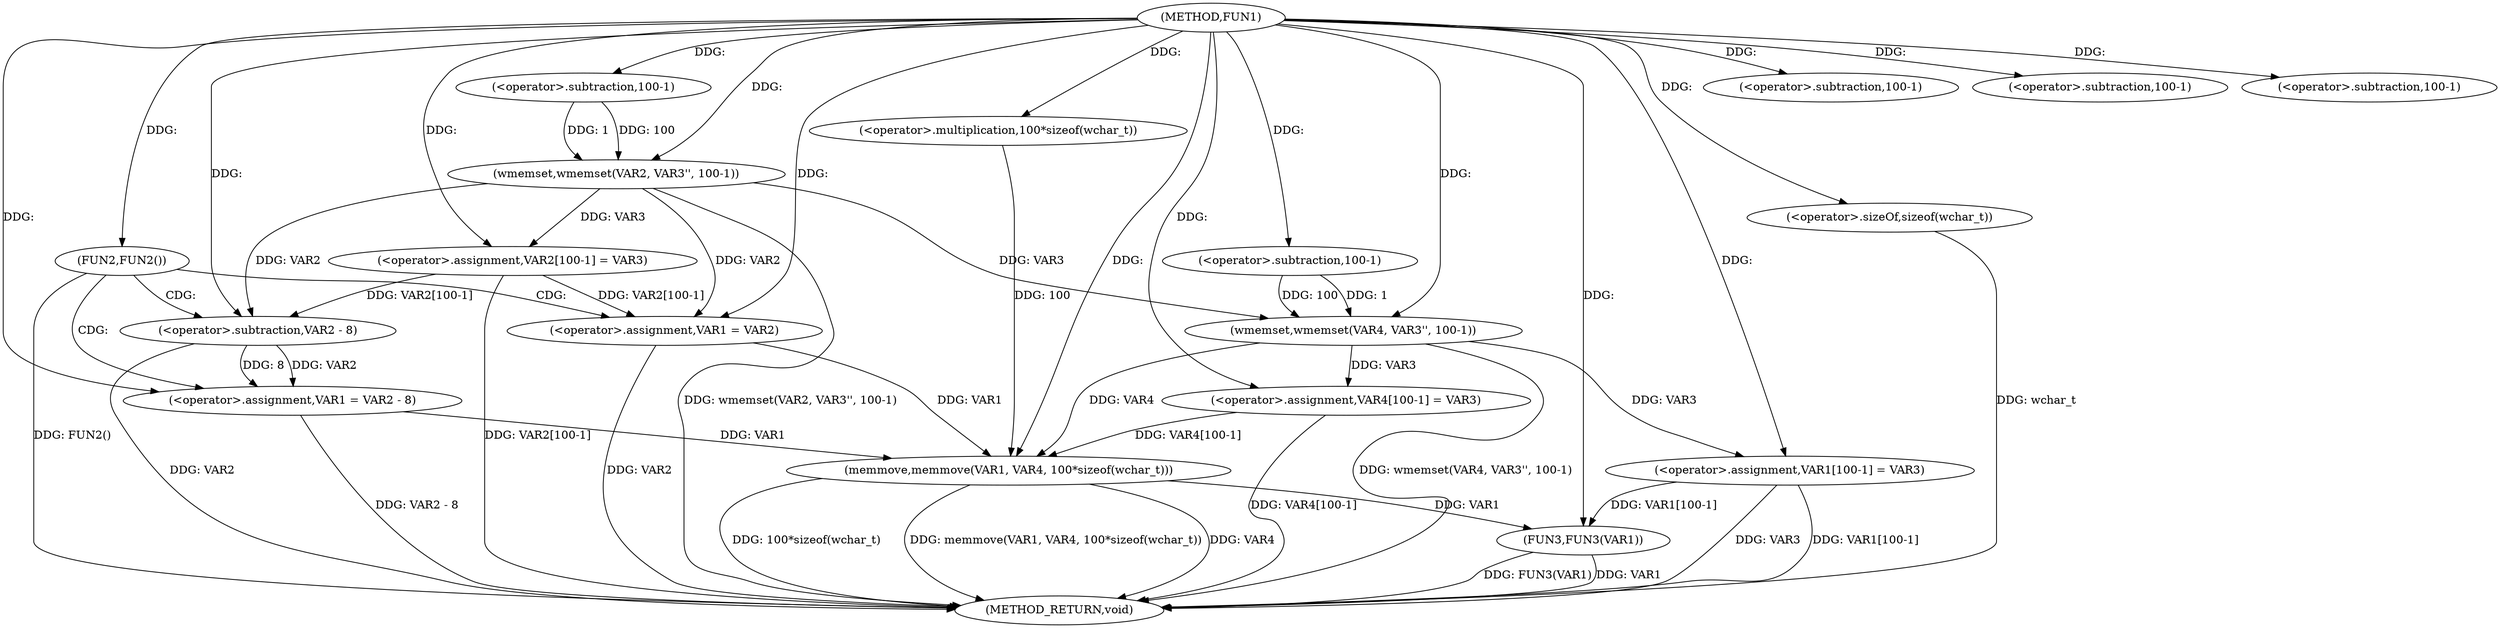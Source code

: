digraph FUN1 {  
"1000100" [label = "(METHOD,FUN1)" ]
"1000161" [label = "(METHOD_RETURN,void)" ]
"1000104" [label = "(wmemset,wmemset(VAR2, VAR3'', 100-1))" ]
"1000107" [label = "(<operator>.subtraction,100-1)" ]
"1000110" [label = "(<operator>.assignment,VAR2[100-1] = VAR3)" ]
"1000113" [label = "(<operator>.subtraction,100-1)" ]
"1000118" [label = "(FUN2,FUN2())" ]
"1000120" [label = "(<operator>.assignment,VAR1 = VAR2 - 8)" ]
"1000122" [label = "(<operator>.subtraction,VAR2 - 8)" ]
"1000127" [label = "(<operator>.assignment,VAR1 = VAR2)" ]
"1000132" [label = "(wmemset,wmemset(VAR4, VAR3'', 100-1))" ]
"1000135" [label = "(<operator>.subtraction,100-1)" ]
"1000138" [label = "(<operator>.assignment,VAR4[100-1] = VAR3)" ]
"1000141" [label = "(<operator>.subtraction,100-1)" ]
"1000145" [label = "(memmove,memmove(VAR1, VAR4, 100*sizeof(wchar_t)))" ]
"1000148" [label = "(<operator>.multiplication,100*sizeof(wchar_t))" ]
"1000150" [label = "(<operator>.sizeOf,sizeof(wchar_t))" ]
"1000152" [label = "(<operator>.assignment,VAR1[100-1] = VAR3)" ]
"1000155" [label = "(<operator>.subtraction,100-1)" ]
"1000159" [label = "(FUN3,FUN3(VAR1))" ]
  "1000159" -> "1000161"  [ label = "DDG: FUN3(VAR1)"] 
  "1000150" -> "1000161"  [ label = "DDG: wchar_t"] 
  "1000104" -> "1000161"  [ label = "DDG: wmemset(VAR2, VAR3'', 100-1)"] 
  "1000159" -> "1000161"  [ label = "DDG: VAR1"] 
  "1000145" -> "1000161"  [ label = "DDG: 100*sizeof(wchar_t)"] 
  "1000118" -> "1000161"  [ label = "DDG: FUN2()"] 
  "1000122" -> "1000161"  [ label = "DDG: VAR2"] 
  "1000132" -> "1000161"  [ label = "DDG: wmemset(VAR4, VAR3'', 100-1)"] 
  "1000138" -> "1000161"  [ label = "DDG: VAR4[100-1]"] 
  "1000127" -> "1000161"  [ label = "DDG: VAR2"] 
  "1000152" -> "1000161"  [ label = "DDG: VAR3"] 
  "1000152" -> "1000161"  [ label = "DDG: VAR1[100-1]"] 
  "1000120" -> "1000161"  [ label = "DDG: VAR2 - 8"] 
  "1000145" -> "1000161"  [ label = "DDG: memmove(VAR1, VAR4, 100*sizeof(wchar_t))"] 
  "1000145" -> "1000161"  [ label = "DDG: VAR4"] 
  "1000110" -> "1000161"  [ label = "DDG: VAR2[100-1]"] 
  "1000100" -> "1000104"  [ label = "DDG: "] 
  "1000107" -> "1000104"  [ label = "DDG: 100"] 
  "1000107" -> "1000104"  [ label = "DDG: 1"] 
  "1000100" -> "1000107"  [ label = "DDG: "] 
  "1000104" -> "1000110"  [ label = "DDG: VAR3"] 
  "1000100" -> "1000110"  [ label = "DDG: "] 
  "1000100" -> "1000113"  [ label = "DDG: "] 
  "1000100" -> "1000118"  [ label = "DDG: "] 
  "1000122" -> "1000120"  [ label = "DDG: VAR2"] 
  "1000122" -> "1000120"  [ label = "DDG: 8"] 
  "1000100" -> "1000120"  [ label = "DDG: "] 
  "1000104" -> "1000122"  [ label = "DDG: VAR2"] 
  "1000110" -> "1000122"  [ label = "DDG: VAR2[100-1]"] 
  "1000100" -> "1000122"  [ label = "DDG: "] 
  "1000104" -> "1000127"  [ label = "DDG: VAR2"] 
  "1000110" -> "1000127"  [ label = "DDG: VAR2[100-1]"] 
  "1000100" -> "1000127"  [ label = "DDG: "] 
  "1000100" -> "1000132"  [ label = "DDG: "] 
  "1000104" -> "1000132"  [ label = "DDG: VAR3"] 
  "1000135" -> "1000132"  [ label = "DDG: 100"] 
  "1000135" -> "1000132"  [ label = "DDG: 1"] 
  "1000100" -> "1000135"  [ label = "DDG: "] 
  "1000132" -> "1000138"  [ label = "DDG: VAR3"] 
  "1000100" -> "1000138"  [ label = "DDG: "] 
  "1000100" -> "1000141"  [ label = "DDG: "] 
  "1000120" -> "1000145"  [ label = "DDG: VAR1"] 
  "1000127" -> "1000145"  [ label = "DDG: VAR1"] 
  "1000100" -> "1000145"  [ label = "DDG: "] 
  "1000138" -> "1000145"  [ label = "DDG: VAR4[100-1]"] 
  "1000132" -> "1000145"  [ label = "DDG: VAR4"] 
  "1000148" -> "1000145"  [ label = "DDG: 100"] 
  "1000100" -> "1000148"  [ label = "DDG: "] 
  "1000100" -> "1000150"  [ label = "DDG: "] 
  "1000100" -> "1000152"  [ label = "DDG: "] 
  "1000132" -> "1000152"  [ label = "DDG: VAR3"] 
  "1000100" -> "1000155"  [ label = "DDG: "] 
  "1000152" -> "1000159"  [ label = "DDG: VAR1[100-1]"] 
  "1000145" -> "1000159"  [ label = "DDG: VAR1"] 
  "1000100" -> "1000159"  [ label = "DDG: "] 
  "1000118" -> "1000120"  [ label = "CDG: "] 
  "1000118" -> "1000127"  [ label = "CDG: "] 
  "1000118" -> "1000122"  [ label = "CDG: "] 
}

